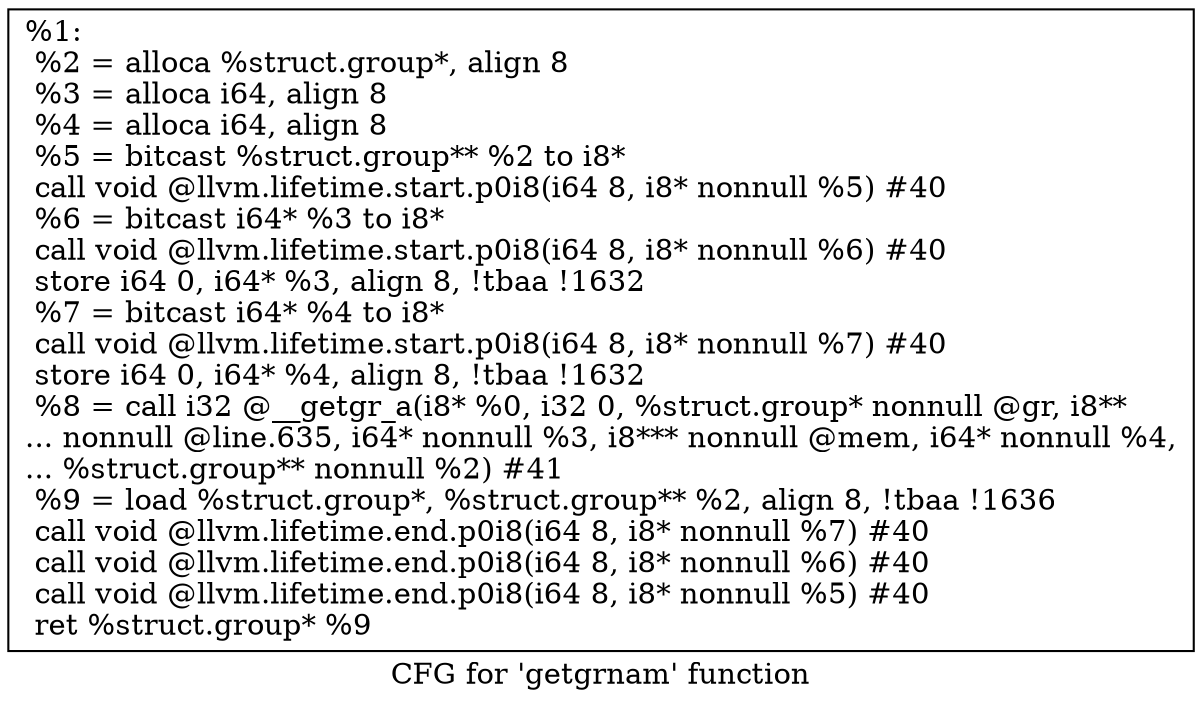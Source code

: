 digraph "CFG for 'getgrnam' function" {
	label="CFG for 'getgrnam' function";

	Node0x1e83f50 [shape=record,label="{%1:\l  %2 = alloca %struct.group*, align 8\l  %3 = alloca i64, align 8\l  %4 = alloca i64, align 8\l  %5 = bitcast %struct.group** %2 to i8*\l  call void @llvm.lifetime.start.p0i8(i64 8, i8* nonnull %5) #40\l  %6 = bitcast i64* %3 to i8*\l  call void @llvm.lifetime.start.p0i8(i64 8, i8* nonnull %6) #40\l  store i64 0, i64* %3, align 8, !tbaa !1632\l  %7 = bitcast i64* %4 to i8*\l  call void @llvm.lifetime.start.p0i8(i64 8, i8* nonnull %7) #40\l  store i64 0, i64* %4, align 8, !tbaa !1632\l  %8 = call i32 @__getgr_a(i8* %0, i32 0, %struct.group* nonnull @gr, i8**\l... nonnull @line.635, i64* nonnull %3, i8*** nonnull @mem, i64* nonnull %4,\l... %struct.group** nonnull %2) #41\l  %9 = load %struct.group*, %struct.group** %2, align 8, !tbaa !1636\l  call void @llvm.lifetime.end.p0i8(i64 8, i8* nonnull %7) #40\l  call void @llvm.lifetime.end.p0i8(i64 8, i8* nonnull %6) #40\l  call void @llvm.lifetime.end.p0i8(i64 8, i8* nonnull %5) #40\l  ret %struct.group* %9\l}"];
}
